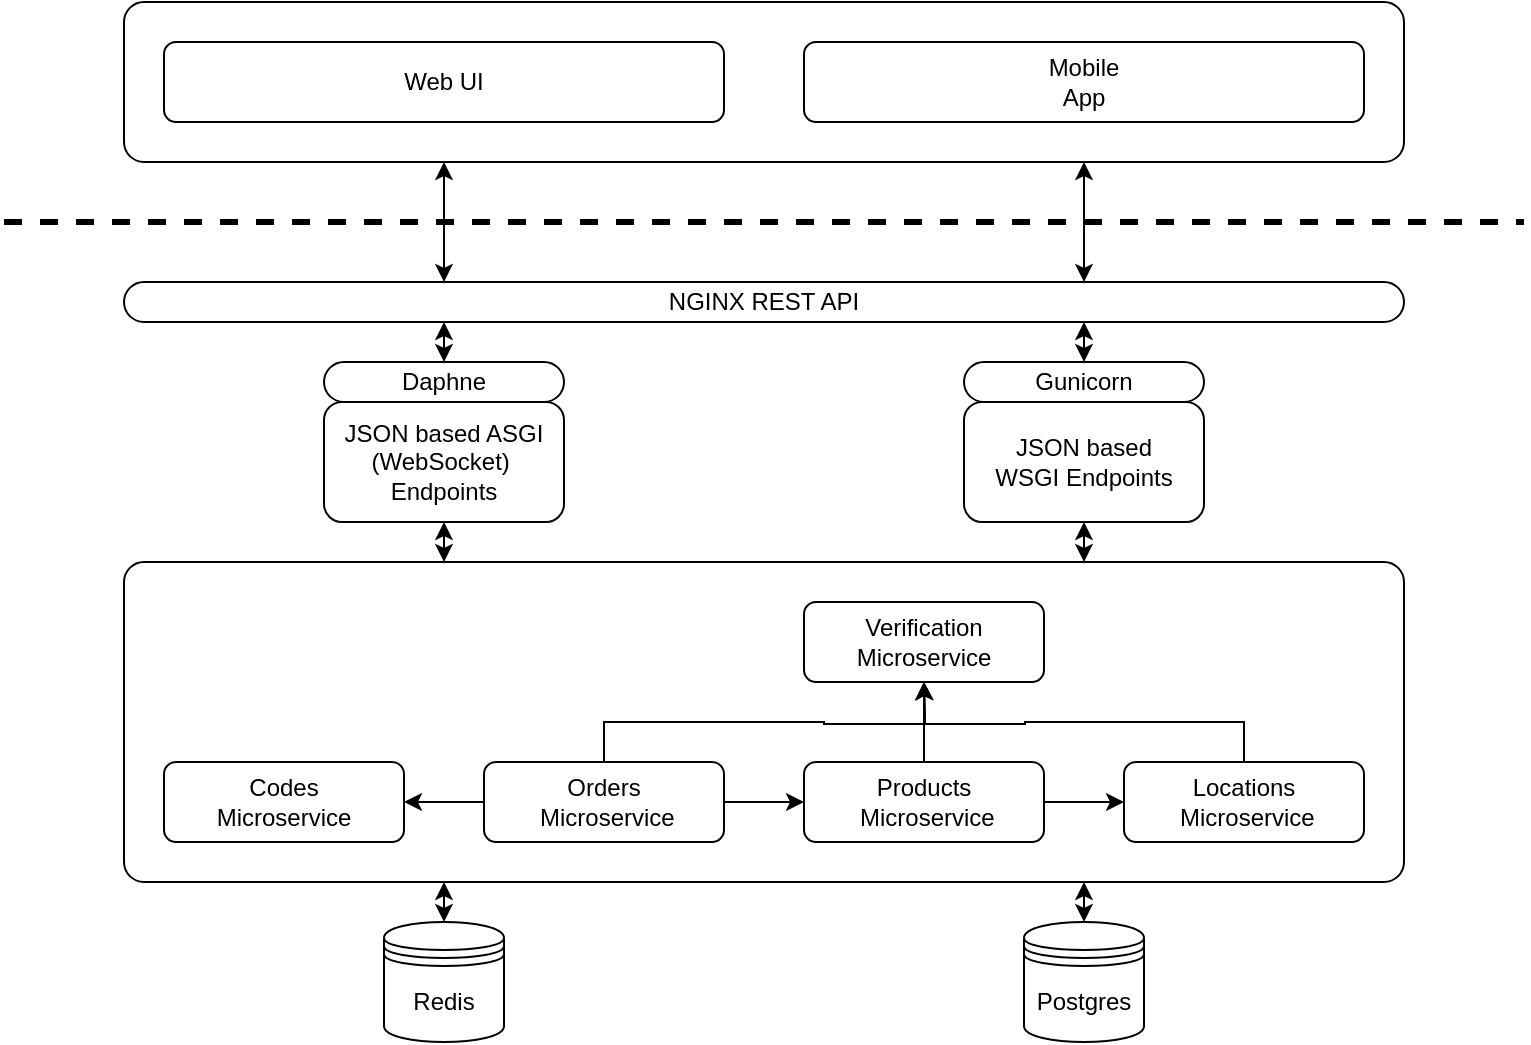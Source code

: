 <mxfile version="12.1.9" type="device" pages="1"><diagram id="84I3k7D6_Uc5uB0cDTwk" name="Page-1"><mxGraphModel dx="1632" dy="1734" grid="1" gridSize="10" guides="1" tooltips="1" connect="1" arrows="1" fold="1" page="1" pageScale="1" pageWidth="827" pageHeight="1169" math="0" shadow="0"><root><mxCell id="0"/><mxCell id="1" parent="0"/><mxCell id="wchpoe5b8-f33eUG4RwA-29" style="edgeStyle=orthogonalEdgeStyle;rounded=0;orthogonalLoop=1;jettySize=auto;html=1;exitX=0.25;exitY=1;exitDx=0;exitDy=0;entryX=0.25;entryY=0;entryDx=0;entryDy=0;startArrow=classic;startFill=1;endArrow=classic;endFill=1;" edge="1" parent="1" source="wchpoe5b8-f33eUG4RwA-4" target="wchpoe5b8-f33eUG4RwA-26"><mxGeometry relative="1" as="geometry"/></mxCell><mxCell id="wchpoe5b8-f33eUG4RwA-30" style="edgeStyle=orthogonalEdgeStyle;rounded=0;orthogonalLoop=1;jettySize=auto;html=1;exitX=0.75;exitY=1;exitDx=0;exitDy=0;entryX=0.75;entryY=0;entryDx=0;entryDy=0;startArrow=classic;startFill=1;endArrow=classic;endFill=1;" edge="1" parent="1" source="wchpoe5b8-f33eUG4RwA-4" target="wchpoe5b8-f33eUG4RwA-26"><mxGeometry relative="1" as="geometry"/></mxCell><mxCell id="wchpoe5b8-f33eUG4RwA-4" value="" style="rounded=1;whiteSpace=wrap;html=1;absoluteArcSize=1;" vertex="1" parent="1"><mxGeometry x="-20" y="-180" width="640" height="80" as="geometry"/></mxCell><mxCell id="wchpoe5b8-f33eUG4RwA-22" style="edgeStyle=orthogonalEdgeStyle;rounded=0;orthogonalLoop=1;jettySize=auto;html=1;exitX=0.75;exitY=1;exitDx=0;exitDy=0;entryX=0.5;entryY=0;entryDx=0;entryDy=0;startArrow=classic;startFill=1;endArrow=classic;endFill=1;" edge="1" parent="1" source="LxgDAYriHsG1rEk8TSyj-12" target="LxgDAYriHsG1rEk8TSyj-11"><mxGeometry relative="1" as="geometry"/></mxCell><mxCell id="wchpoe5b8-f33eUG4RwA-23" style="edgeStyle=orthogonalEdgeStyle;rounded=0;orthogonalLoop=1;jettySize=auto;html=1;exitX=0.25;exitY=1;exitDx=0;exitDy=0;entryX=0.5;entryY=0;entryDx=0;entryDy=0;startArrow=classic;startFill=1;endArrow=classic;endFill=1;" edge="1" parent="1" source="LxgDAYriHsG1rEk8TSyj-12" target="wchpoe5b8-f33eUG4RwA-1"><mxGeometry relative="1" as="geometry"/></mxCell><mxCell id="LxgDAYriHsG1rEk8TSyj-12" value="" style="rounded=1;whiteSpace=wrap;html=1;absoluteArcSize=1;" parent="1" vertex="1"><mxGeometry x="-20" y="100" width="640" height="160" as="geometry"/></mxCell><mxCell id="LxgDAYriHsG1rEk8TSyj-1" value="Codes &lt;br&gt;Microservice" style="rounded=1;whiteSpace=wrap;html=1;" parent="1" vertex="1"><mxGeometry y="200" width="120" height="40" as="geometry"/></mxCell><mxCell id="LxgDAYriHsG1rEk8TSyj-2" value="Verification Microservice" style="rounded=1;whiteSpace=wrap;html=1;" parent="1" vertex="1"><mxGeometry x="320" y="120" width="120" height="40" as="geometry"/></mxCell><mxCell id="LxgDAYriHsG1rEk8TSyj-6" style="edgeStyle=orthogonalEdgeStyle;rounded=0;orthogonalLoop=1;jettySize=auto;html=1;exitX=0.5;exitY=0;exitDx=0;exitDy=0;entryX=0.5;entryY=1;entryDx=0;entryDy=0;" parent="1" source="LxgDAYriHsG1rEk8TSyj-3" target="LxgDAYriHsG1rEk8TSyj-2" edge="1"><mxGeometry relative="1" as="geometry"/></mxCell><mxCell id="K6jxE1QoIywdcJ_hNd5Z-4" style="edgeStyle=orthogonalEdgeStyle;rounded=0;orthogonalLoop=1;jettySize=auto;html=1;entryX=0;entryY=0.5;entryDx=0;entryDy=0;" parent="1" source="LxgDAYriHsG1rEk8TSyj-3" target="LxgDAYriHsG1rEk8TSyj-5" edge="1"><mxGeometry relative="1" as="geometry"/></mxCell><mxCell id="LxgDAYriHsG1rEk8TSyj-3" value="Products&lt;br&gt;&amp;nbsp;Microservice" style="rounded=1;whiteSpace=wrap;html=1;" parent="1" vertex="1"><mxGeometry x="320" y="200" width="120" height="40" as="geometry"/></mxCell><mxCell id="LxgDAYriHsG1rEk8TSyj-8" style="edgeStyle=orthogonalEdgeStyle;rounded=0;orthogonalLoop=1;jettySize=auto;html=1;exitX=0.5;exitY=0;exitDx=0;exitDy=0;" parent="1" source="LxgDAYriHsG1rEk8TSyj-4" edge="1"><mxGeometry relative="1" as="geometry"><mxPoint x="380" y="160" as="targetPoint"/></mxGeometry></mxCell><mxCell id="K6jxE1QoIywdcJ_hNd5Z-2" style="edgeStyle=orthogonalEdgeStyle;rounded=0;orthogonalLoop=1;jettySize=auto;html=1;exitX=1;exitY=0.5;exitDx=0;exitDy=0;entryX=0;entryY=0.5;entryDx=0;entryDy=0;" parent="1" source="LxgDAYriHsG1rEk8TSyj-4" target="LxgDAYriHsG1rEk8TSyj-3" edge="1"><mxGeometry relative="1" as="geometry"/></mxCell><mxCell id="K6jxE1QoIywdcJ_hNd5Z-5" style="edgeStyle=orthogonalEdgeStyle;rounded=0;orthogonalLoop=1;jettySize=auto;html=1;exitX=0;exitY=0.5;exitDx=0;exitDy=0;entryX=1;entryY=0.5;entryDx=0;entryDy=0;" parent="1" source="LxgDAYriHsG1rEk8TSyj-4" target="LxgDAYriHsG1rEk8TSyj-1" edge="1"><mxGeometry relative="1" as="geometry"/></mxCell><mxCell id="LxgDAYriHsG1rEk8TSyj-4" value="Orders&lt;br&gt;&amp;nbsp;Microservice" style="rounded=1;whiteSpace=wrap;html=1;" parent="1" vertex="1"><mxGeometry x="160" y="200" width="120" height="40" as="geometry"/></mxCell><mxCell id="LxgDAYriHsG1rEk8TSyj-7" style="edgeStyle=orthogonalEdgeStyle;rounded=0;orthogonalLoop=1;jettySize=auto;html=1;exitX=0.5;exitY=0;exitDx=0;exitDy=0;" parent="1" source="LxgDAYriHsG1rEk8TSyj-5" edge="1"><mxGeometry relative="1" as="geometry"><mxPoint x="380" y="160" as="targetPoint"/></mxGeometry></mxCell><mxCell id="LxgDAYriHsG1rEk8TSyj-5" value="Locations&lt;br&gt;&amp;nbsp;Microservice" style="rounded=1;whiteSpace=wrap;html=1;" parent="1" vertex="1"><mxGeometry x="480" y="200" width="120" height="40" as="geometry"/></mxCell><mxCell id="LxgDAYriHsG1rEk8TSyj-11" value="Postgres" style="shape=datastore;whiteSpace=wrap;html=1;" parent="1" vertex="1"><mxGeometry x="430" y="280" width="60" height="60" as="geometry"/></mxCell><mxCell id="LxgDAYriHsG1rEk8TSyj-18" value="Web UI" style="rounded=1;whiteSpace=wrap;html=1;" parent="1" vertex="1"><mxGeometry y="-160" width="280" height="40" as="geometry"/></mxCell><mxCell id="LxgDAYriHsG1rEk8TSyj-21" value="Mobile &lt;br&gt;App" style="rounded=1;whiteSpace=wrap;html=1;" parent="1" vertex="1"><mxGeometry x="320" y="-160" width="280" height="40" as="geometry"/></mxCell><mxCell id="wchpoe5b8-f33eUG4RwA-1" value="Redis" style="shape=datastore;whiteSpace=wrap;html=1;" vertex="1" parent="1"><mxGeometry x="110" y="280" width="60" height="60" as="geometry"/></mxCell><mxCell id="wchpoe5b8-f33eUG4RwA-21" style="edgeStyle=orthogonalEdgeStyle;rounded=0;orthogonalLoop=1;jettySize=auto;html=1;exitX=0.5;exitY=1;exitDx=0;exitDy=0;entryX=0.75;entryY=0;entryDx=0;entryDy=0;startArrow=classic;startFill=1;endArrow=classic;endFill=1;" edge="1" parent="1" source="wchpoe5b8-f33eUG4RwA-9" target="LxgDAYriHsG1rEk8TSyj-12"><mxGeometry relative="1" as="geometry"><mxPoint x="460" y="77" as="targetPoint"/></mxGeometry></mxCell><mxCell id="wchpoe5b8-f33eUG4RwA-9" value="JSON based&lt;br&gt;WSGI Endpoints" style="rounded=1;whiteSpace=wrap;html=1;" vertex="1" parent="1"><mxGeometry x="400" y="20" width="120" height="60" as="geometry"/></mxCell><mxCell id="wchpoe5b8-f33eUG4RwA-20" style="edgeStyle=orthogonalEdgeStyle;rounded=0;orthogonalLoop=1;jettySize=auto;html=1;exitX=0.5;exitY=1;exitDx=0;exitDy=0;entryX=0.25;entryY=0;entryDx=0;entryDy=0;startArrow=classic;startFill=1;endArrow=classic;endFill=1;" edge="1" parent="1" source="wchpoe5b8-f33eUG4RwA-10" target="LxgDAYriHsG1rEk8TSyj-12"><mxGeometry relative="1" as="geometry"><mxPoint x="140" y="76" as="targetPoint"/></mxGeometry></mxCell><mxCell id="wchpoe5b8-f33eUG4RwA-10" value="JSON based ASGI (WebSocket)&amp;nbsp;&lt;br&gt;Endpoints" style="rounded=1;whiteSpace=wrap;html=1;" vertex="1" parent="1"><mxGeometry x="80" y="20" width="120" height="60" as="geometry"/></mxCell><mxCell id="wchpoe5b8-f33eUG4RwA-24" value="Daphne" style="rounded=1;whiteSpace=wrap;html=1;absoluteArcSize=1;" vertex="1" parent="1"><mxGeometry x="80" width="120" height="20" as="geometry"/></mxCell><mxCell id="wchpoe5b8-f33eUG4RwA-25" value="Gunicorn" style="rounded=1;whiteSpace=wrap;html=1;absoluteArcSize=1;" vertex="1" parent="1"><mxGeometry x="400" width="120" height="20" as="geometry"/></mxCell><mxCell id="wchpoe5b8-f33eUG4RwA-27" style="edgeStyle=orthogonalEdgeStyle;rounded=0;orthogonalLoop=1;jettySize=auto;html=1;exitX=0.25;exitY=1;exitDx=0;exitDy=0;entryX=0.5;entryY=0;entryDx=0;entryDy=0;startArrow=classic;startFill=1;endArrow=classic;endFill=1;" edge="1" parent="1" source="wchpoe5b8-f33eUG4RwA-26" target="wchpoe5b8-f33eUG4RwA-24"><mxGeometry relative="1" as="geometry"/></mxCell><mxCell id="wchpoe5b8-f33eUG4RwA-28" style="edgeStyle=orthogonalEdgeStyle;rounded=0;orthogonalLoop=1;jettySize=auto;html=1;exitX=0.75;exitY=1;exitDx=0;exitDy=0;entryX=0.5;entryY=0;entryDx=0;entryDy=0;startArrow=classic;startFill=1;endArrow=classic;endFill=1;" edge="1" parent="1" source="wchpoe5b8-f33eUG4RwA-26" target="wchpoe5b8-f33eUG4RwA-25"><mxGeometry relative="1" as="geometry"/></mxCell><mxCell id="wchpoe5b8-f33eUG4RwA-26" value="NGINX REST API" style="rounded=1;whiteSpace=wrap;html=1;absoluteArcSize=1;" vertex="1" parent="1"><mxGeometry x="-20" y="-40" width="640" height="20" as="geometry"/></mxCell><mxCell id="wchpoe5b8-f33eUG4RwA-31" value="" style="endArrow=none;dashed=1;html=1;strokeWidth=3;" edge="1" parent="1"><mxGeometry width="50" height="50" relative="1" as="geometry"><mxPoint x="-80" y="-70" as="sourcePoint"/><mxPoint x="680" y="-70" as="targetPoint"/></mxGeometry></mxCell></root></mxGraphModel></diagram></mxfile>